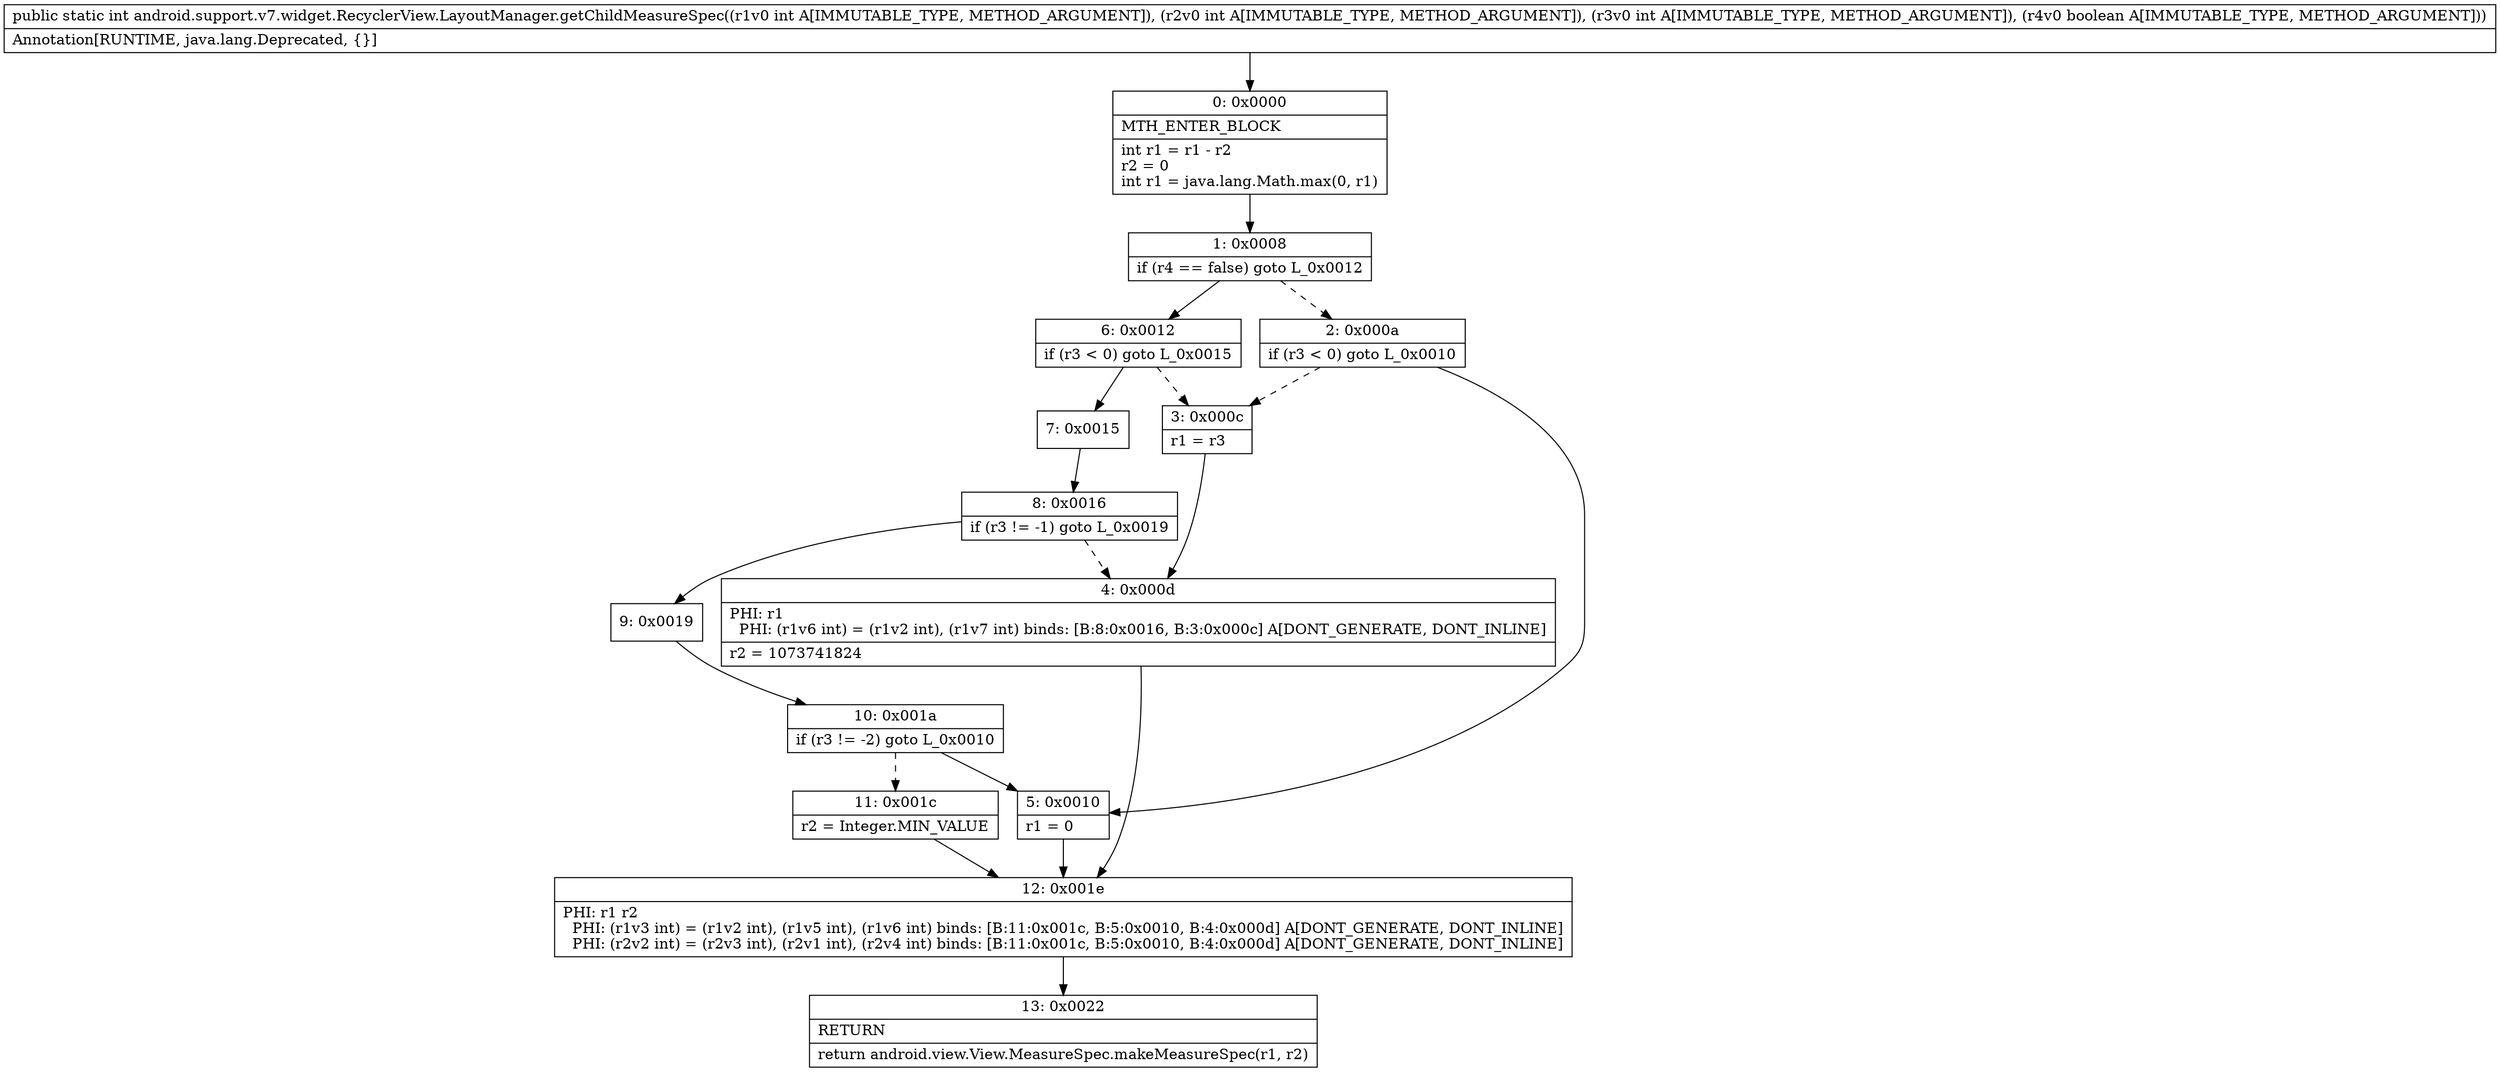 digraph "CFG forandroid.support.v7.widget.RecyclerView.LayoutManager.getChildMeasureSpec(IIIZ)I" {
Node_0 [shape=record,label="{0\:\ 0x0000|MTH_ENTER_BLOCK\l|int r1 = r1 \- r2\lr2 = 0\lint r1 = java.lang.Math.max(0, r1)\l}"];
Node_1 [shape=record,label="{1\:\ 0x0008|if (r4 == false) goto L_0x0012\l}"];
Node_2 [shape=record,label="{2\:\ 0x000a|if (r3 \< 0) goto L_0x0010\l}"];
Node_3 [shape=record,label="{3\:\ 0x000c|r1 = r3\l}"];
Node_4 [shape=record,label="{4\:\ 0x000d|PHI: r1 \l  PHI: (r1v6 int) = (r1v2 int), (r1v7 int) binds: [B:8:0x0016, B:3:0x000c] A[DONT_GENERATE, DONT_INLINE]\l|r2 = 1073741824\l}"];
Node_5 [shape=record,label="{5\:\ 0x0010|r1 = 0\l}"];
Node_6 [shape=record,label="{6\:\ 0x0012|if (r3 \< 0) goto L_0x0015\l}"];
Node_7 [shape=record,label="{7\:\ 0x0015}"];
Node_8 [shape=record,label="{8\:\ 0x0016|if (r3 != \-1) goto L_0x0019\l}"];
Node_9 [shape=record,label="{9\:\ 0x0019}"];
Node_10 [shape=record,label="{10\:\ 0x001a|if (r3 != \-2) goto L_0x0010\l}"];
Node_11 [shape=record,label="{11\:\ 0x001c|r2 = Integer.MIN_VALUE\l}"];
Node_12 [shape=record,label="{12\:\ 0x001e|PHI: r1 r2 \l  PHI: (r1v3 int) = (r1v2 int), (r1v5 int), (r1v6 int) binds: [B:11:0x001c, B:5:0x0010, B:4:0x000d] A[DONT_GENERATE, DONT_INLINE]\l  PHI: (r2v2 int) = (r2v3 int), (r2v1 int), (r2v4 int) binds: [B:11:0x001c, B:5:0x0010, B:4:0x000d] A[DONT_GENERATE, DONT_INLINE]\l}"];
Node_13 [shape=record,label="{13\:\ 0x0022|RETURN\l|return android.view.View.MeasureSpec.makeMeasureSpec(r1, r2)\l}"];
MethodNode[shape=record,label="{public static int android.support.v7.widget.RecyclerView.LayoutManager.getChildMeasureSpec((r1v0 int A[IMMUTABLE_TYPE, METHOD_ARGUMENT]), (r2v0 int A[IMMUTABLE_TYPE, METHOD_ARGUMENT]), (r3v0 int A[IMMUTABLE_TYPE, METHOD_ARGUMENT]), (r4v0 boolean A[IMMUTABLE_TYPE, METHOD_ARGUMENT]))  | Annotation[RUNTIME, java.lang.Deprecated, \{\}]\l}"];
MethodNode -> Node_0;
Node_0 -> Node_1;
Node_1 -> Node_2[style=dashed];
Node_1 -> Node_6;
Node_2 -> Node_3[style=dashed];
Node_2 -> Node_5;
Node_3 -> Node_4;
Node_4 -> Node_12;
Node_5 -> Node_12;
Node_6 -> Node_7;
Node_6 -> Node_3[style=dashed];
Node_7 -> Node_8;
Node_8 -> Node_9;
Node_8 -> Node_4[style=dashed];
Node_9 -> Node_10;
Node_10 -> Node_5;
Node_10 -> Node_11[style=dashed];
Node_11 -> Node_12;
Node_12 -> Node_13;
}

